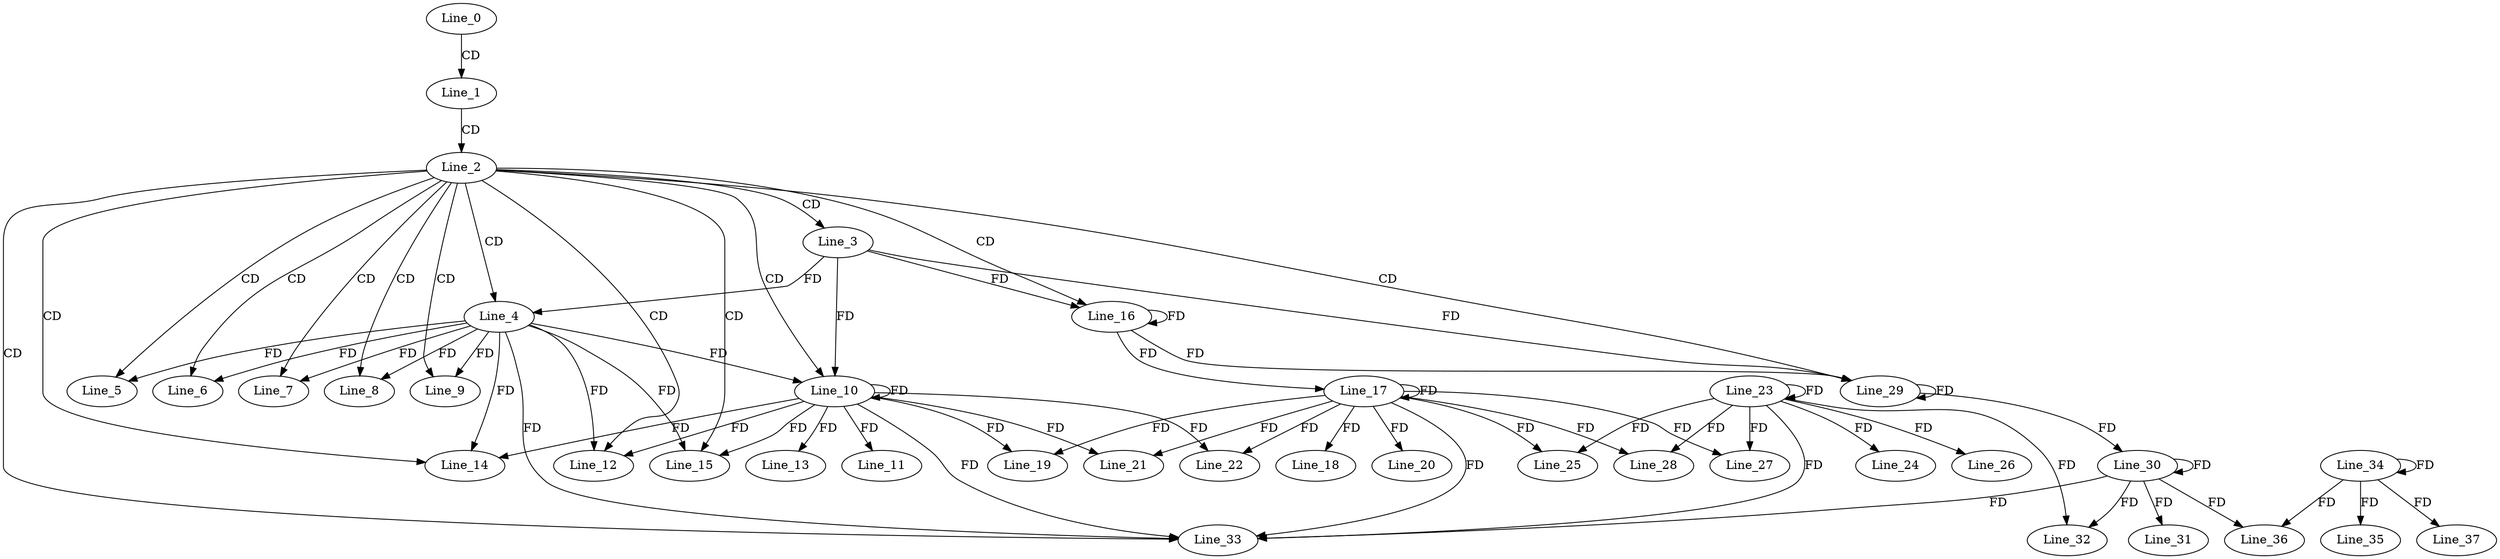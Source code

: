digraph G {
  Line_0;
  Line_1;
  Line_2;
  Line_3;
  Line_4;
  Line_4;
  Line_5;
  Line_6;
  Line_7;
  Line_7;
  Line_8;
  Line_8;
  Line_9;
  Line_9;
  Line_10;
  Line_10;
  Line_11;
  Line_12;
  Line_13;
  Line_13;
  Line_14;
  Line_14;
  Line_15;
  Line_15;
  Line_16;
  Line_17;
  Line_17;
  Line_18;
  Line_19;
  Line_20;
  Line_20;
  Line_21;
  Line_21;
  Line_22;
  Line_22;
  Line_23;
  Line_23;
  Line_24;
  Line_25;
  Line_26;
  Line_26;
  Line_27;
  Line_27;
  Line_28;
  Line_28;
  Line_29;
  Line_30;
  Line_30;
  Line_31;
  Line_32;
  Line_33;
  Line_33;
  Line_34;
  Line_34;
  Line_35;
  Line_36;
  Line_37;
  Line_37;
  Line_0 -> Line_1 [ label="CD" ];
  Line_1 -> Line_2 [ label="CD" ];
  Line_2 -> Line_3 [ label="CD" ];
  Line_2 -> Line_4 [ label="CD" ];
  Line_3 -> Line_4 [ label="FD" ];
  Line_2 -> Line_5 [ label="CD" ];
  Line_4 -> Line_5 [ label="FD" ];
  Line_2 -> Line_6 [ label="CD" ];
  Line_4 -> Line_6 [ label="FD" ];
  Line_2 -> Line_7 [ label="CD" ];
  Line_4 -> Line_7 [ label="FD" ];
  Line_2 -> Line_8 [ label="CD" ];
  Line_4 -> Line_8 [ label="FD" ];
  Line_2 -> Line_9 [ label="CD" ];
  Line_4 -> Line_9 [ label="FD" ];
  Line_2 -> Line_10 [ label="CD" ];
  Line_4 -> Line_10 [ label="FD" ];
  Line_10 -> Line_10 [ label="FD" ];
  Line_3 -> Line_10 [ label="FD" ];
  Line_10 -> Line_11 [ label="FD" ];
  Line_2 -> Line_12 [ label="CD" ];
  Line_4 -> Line_12 [ label="FD" ];
  Line_10 -> Line_12 [ label="FD" ];
  Line_10 -> Line_13 [ label="FD" ];
  Line_2 -> Line_14 [ label="CD" ];
  Line_4 -> Line_14 [ label="FD" ];
  Line_10 -> Line_14 [ label="FD" ];
  Line_2 -> Line_15 [ label="CD" ];
  Line_4 -> Line_15 [ label="FD" ];
  Line_10 -> Line_15 [ label="FD" ];
  Line_2 -> Line_16 [ label="CD" ];
  Line_3 -> Line_16 [ label="FD" ];
  Line_16 -> Line_16 [ label="FD" ];
  Line_17 -> Line_17 [ label="FD" ];
  Line_16 -> Line_17 [ label="FD" ];
  Line_17 -> Line_18 [ label="FD" ];
  Line_10 -> Line_19 [ label="FD" ];
  Line_17 -> Line_19 [ label="FD" ];
  Line_17 -> Line_20 [ label="FD" ];
  Line_10 -> Line_21 [ label="FD" ];
  Line_17 -> Line_21 [ label="FD" ];
  Line_10 -> Line_22 [ label="FD" ];
  Line_17 -> Line_22 [ label="FD" ];
  Line_23 -> Line_23 [ label="FD" ];
  Line_23 -> Line_24 [ label="FD" ];
  Line_17 -> Line_25 [ label="FD" ];
  Line_23 -> Line_25 [ label="FD" ];
  Line_23 -> Line_26 [ label="FD" ];
  Line_17 -> Line_27 [ label="FD" ];
  Line_23 -> Line_27 [ label="FD" ];
  Line_17 -> Line_28 [ label="FD" ];
  Line_23 -> Line_28 [ label="FD" ];
  Line_2 -> Line_29 [ label="CD" ];
  Line_3 -> Line_29 [ label="FD" ];
  Line_16 -> Line_29 [ label="FD" ];
  Line_29 -> Line_29 [ label="FD" ];
  Line_30 -> Line_30 [ label="FD" ];
  Line_29 -> Line_30 [ label="FD" ];
  Line_30 -> Line_31 [ label="FD" ];
  Line_23 -> Line_32 [ label="FD" ];
  Line_30 -> Line_32 [ label="FD" ];
  Line_2 -> Line_33 [ label="CD" ];
  Line_4 -> Line_33 [ label="FD" ];
  Line_10 -> Line_33 [ label="FD" ];
  Line_17 -> Line_33 [ label="FD" ];
  Line_23 -> Line_33 [ label="FD" ];
  Line_30 -> Line_33 [ label="FD" ];
  Line_34 -> Line_34 [ label="FD" ];
  Line_34 -> Line_35 [ label="FD" ];
  Line_30 -> Line_36 [ label="FD" ];
  Line_34 -> Line_36 [ label="FD" ];
  Line_34 -> Line_37 [ label="FD" ];
}
